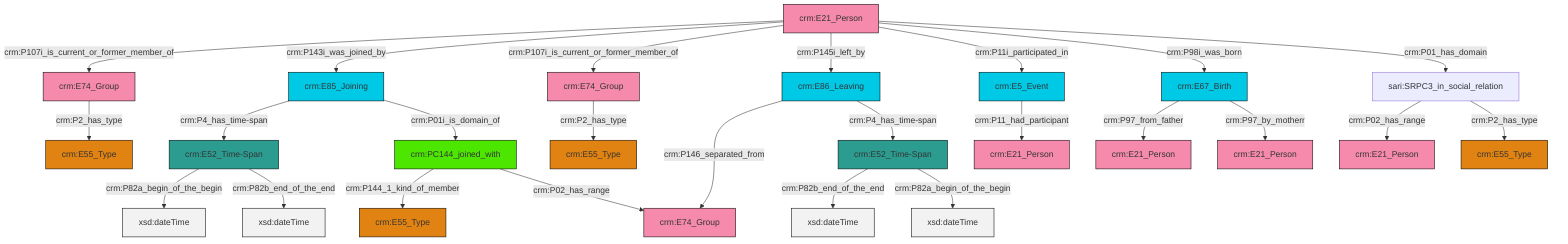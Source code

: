 graph TD
classDef Literal fill:#f2f2f2,stroke:#000000;
classDef CRM_Entity fill:#FFFFFF,stroke:#000000;
classDef Temporal_Entity fill:#00C9E6, stroke:#000000;
classDef Type fill:#E18312, stroke:#000000;
classDef Time-Span fill:#2C9C91, stroke:#000000;
classDef Appellation fill:#FFEB7F, stroke:#000000;
classDef Place fill:#008836, stroke:#000000;
classDef Persistent_Item fill:#B266B2, stroke:#000000;
classDef Conceptual_Object fill:#FFD700, stroke:#000000;
classDef Physical_Thing fill:#D2B48C, stroke:#000000;
classDef Actor fill:#f58aad, stroke:#000000;
classDef PC_Classes fill:#4ce600, stroke:#000000;
classDef Multi fill:#cccccc,stroke:#000000;

2["crm:E52_Time-Span"]:::Time-Span -->|crm:P82b_end_of_the_end| 3[xsd:dateTime]:::Literal
0["crm:E67_Birth"]:::Temporal_Entity -->|crm:P97_from_father| 4["crm:E21_Person"]:::Actor
5["crm:PC144_joined_with"]:::PC_Classes -->|crm:P144_1_kind_of_member| 6["crm:E55_Type"]:::Type
5["crm:PC144_joined_with"]:::PC_Classes -->|crm:P02_has_range| 9["crm:E74_Group"]:::Actor
0["crm:E67_Birth"]:::Temporal_Entity -->|crm:P97_by_motherr| 14["crm:E21_Person"]:::Actor
17["crm:E74_Group"]:::Actor -->|crm:P2_has_type| 7["crm:E55_Type"]:::Type
10["sari:SRPC3_in_social_relation"]:::Default -->|crm:P02_has_range| 19["crm:E21_Person"]:::Actor
22["crm:E21_Person"]:::Actor -->|crm:P107i_is_current_or_former_member_of| 15["crm:E74_Group"]:::Actor
22["crm:E21_Person"]:::Actor -->|crm:P143i_was_joined_by| 23["crm:E85_Joining"]:::Temporal_Entity
22["crm:E21_Person"]:::Actor -->|crm:P107i_is_current_or_former_member_of| 17["crm:E74_Group"]:::Actor
22["crm:E21_Person"]:::Actor -->|crm:P145i_left_by| 24["crm:E86_Leaving"]:::Temporal_Entity
12["crm:E52_Time-Span"]:::Time-Span -->|crm:P82a_begin_of_the_begin| 29[xsd:dateTime]:::Literal
24["crm:E86_Leaving"]:::Temporal_Entity -->|crm:P146_separated_from| 9["crm:E74_Group"]:::Actor
22["crm:E21_Person"]:::Actor -->|crm:P11i_participated_in| 30["crm:E5_Event"]:::Temporal_Entity
2["crm:E52_Time-Span"]:::Time-Span -->|crm:P82a_begin_of_the_begin| 32[xsd:dateTime]:::Literal
22["crm:E21_Person"]:::Actor -->|crm:P98i_was_born| 0["crm:E67_Birth"]:::Temporal_Entity
15["crm:E74_Group"]:::Actor -->|crm:P2_has_type| 33["crm:E55_Type"]:::Type
22["crm:E21_Person"]:::Actor -->|crm:P01_has_domain| 10["sari:SRPC3_in_social_relation"]:::Default
30["crm:E5_Event"]:::Temporal_Entity -->|crm:P11_had_participant| 36["crm:E21_Person"]:::Actor
23["crm:E85_Joining"]:::Temporal_Entity -->|crm:P4_has_time-span| 12["crm:E52_Time-Span"]:::Time-Span
24["crm:E86_Leaving"]:::Temporal_Entity -->|crm:P4_has_time-span| 2["crm:E52_Time-Span"]:::Time-Span
12["crm:E52_Time-Span"]:::Time-Span -->|crm:P82b_end_of_the_end| 40[xsd:dateTime]:::Literal
23["crm:E85_Joining"]:::Temporal_Entity -->|crm:P01i_is_domain_of| 5["crm:PC144_joined_with"]:::PC_Classes
10["sari:SRPC3_in_social_relation"]:::Default -->|crm:P2_has_type| 44["crm:E55_Type"]:::Type